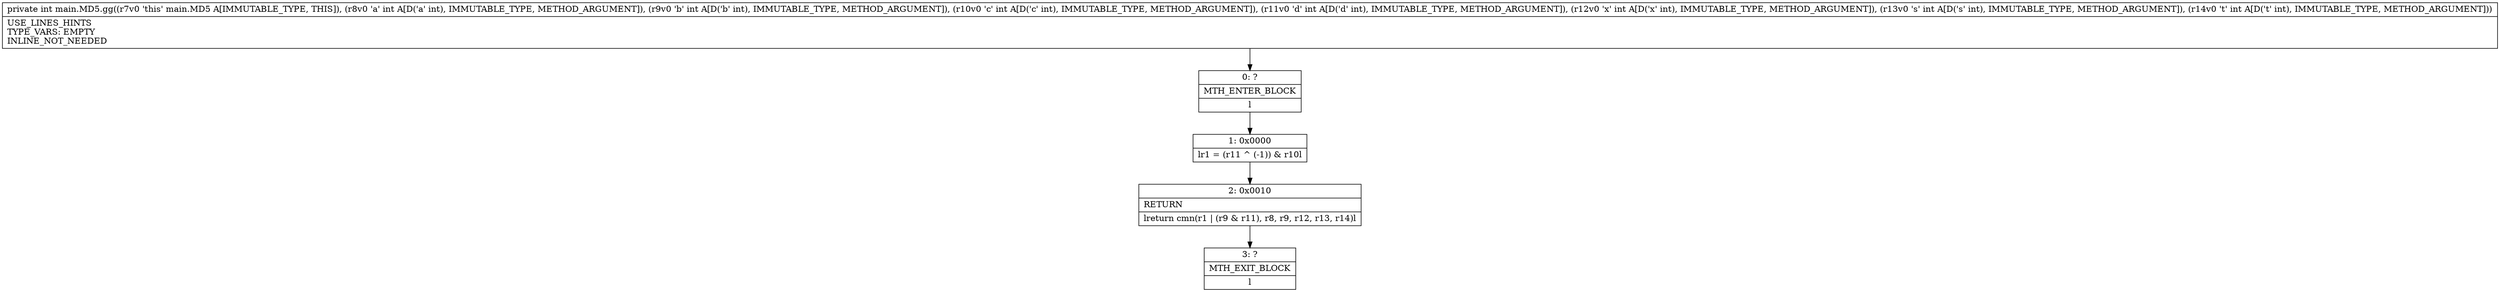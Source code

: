 digraph "CFG formain.MD5.gg(IIIIIII)I" {
Node_0 [shape=record,label="{0\:\ ?|MTH_ENTER_BLOCK\l|l}"];
Node_1 [shape=record,label="{1\:\ 0x0000|lr1 = (r11 ^ (\-1)) & r10l}"];
Node_2 [shape=record,label="{2\:\ 0x0010|RETURN\l|lreturn cmn(r1 \| (r9 & r11), r8, r9, r12, r13, r14)l}"];
Node_3 [shape=record,label="{3\:\ ?|MTH_EXIT_BLOCK\l|l}"];
MethodNode[shape=record,label="{private int main.MD5.gg((r7v0 'this' main.MD5 A[IMMUTABLE_TYPE, THIS]), (r8v0 'a' int A[D('a' int), IMMUTABLE_TYPE, METHOD_ARGUMENT]), (r9v0 'b' int A[D('b' int), IMMUTABLE_TYPE, METHOD_ARGUMENT]), (r10v0 'c' int A[D('c' int), IMMUTABLE_TYPE, METHOD_ARGUMENT]), (r11v0 'd' int A[D('d' int), IMMUTABLE_TYPE, METHOD_ARGUMENT]), (r12v0 'x' int A[D('x' int), IMMUTABLE_TYPE, METHOD_ARGUMENT]), (r13v0 's' int A[D('s' int), IMMUTABLE_TYPE, METHOD_ARGUMENT]), (r14v0 't' int A[D('t' int), IMMUTABLE_TYPE, METHOD_ARGUMENT]))  | USE_LINES_HINTS\lTYPE_VARS: EMPTY\lINLINE_NOT_NEEDED\l}"];
MethodNode -> Node_0;
Node_0 -> Node_1;
Node_1 -> Node_2;
Node_2 -> Node_3;
}

